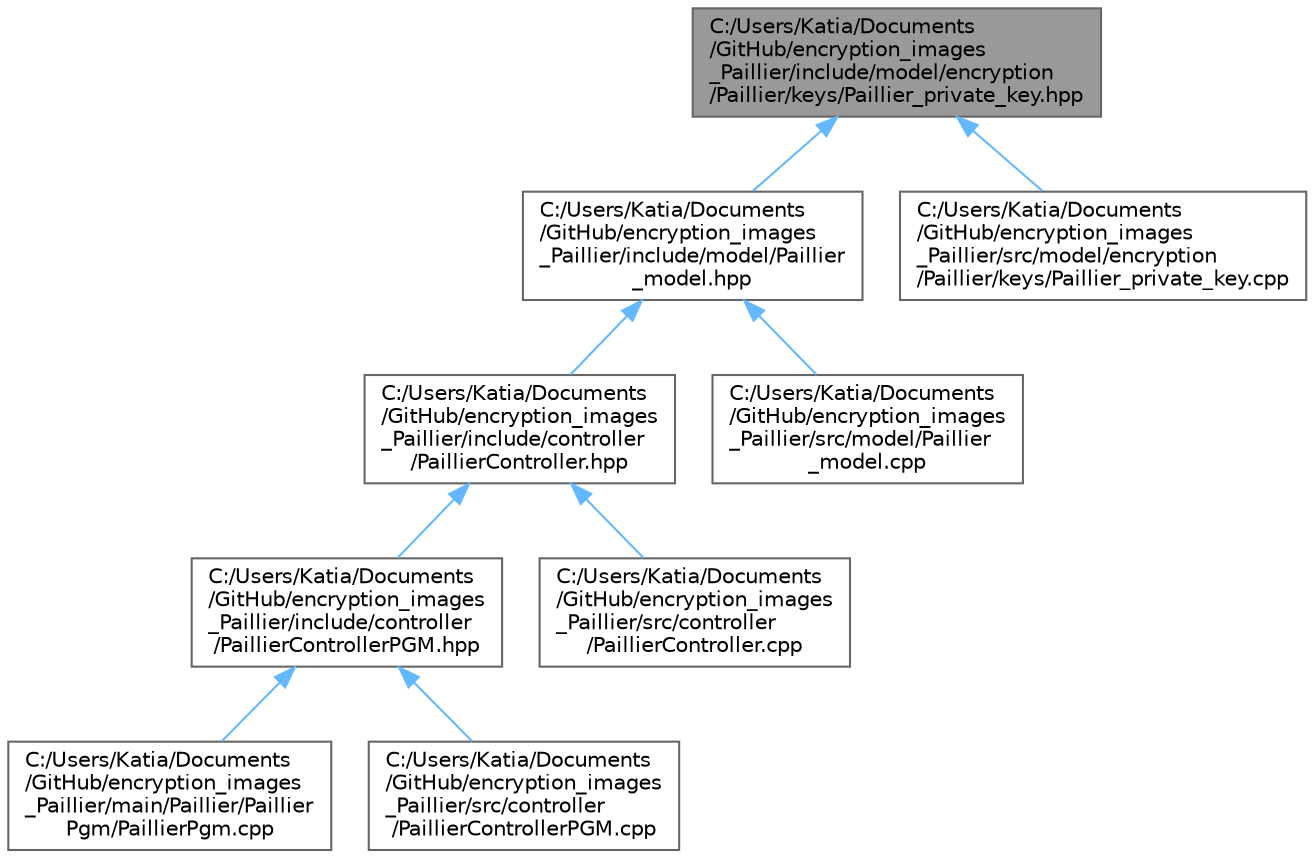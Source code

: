 digraph "C:/Users/Katia/Documents/GitHub/encryption_images_Paillier/include/model/encryption/Paillier/keys/Paillier_private_key.hpp"
{
 // LATEX_PDF_SIZE
  bgcolor="transparent";
  edge [fontname=Helvetica,fontsize=10,labelfontname=Helvetica,labelfontsize=10];
  node [fontname=Helvetica,fontsize=10,shape=box,height=0.2,width=0.4];
  Node1 [id="Node000001",label="C:/Users/Katia/Documents\l/GitHub/encryption_images\l_Paillier/include/model/encryption\l/Paillier/keys/Paillier_private_key.hpp",height=0.2,width=0.4,color="gray40", fillcolor="grey60", style="filled", fontcolor="black",tooltip="Header of the Private key class in the Paillier cryptosystem."];
  Node1 -> Node2 [id="edge1_Node000001_Node000002",dir="back",color="steelblue1",style="solid",tooltip=" "];
  Node2 [id="Node000002",label="C:/Users/Katia/Documents\l/GitHub/encryption_images\l_Paillier/include/model/Paillier\l_model.hpp",height=0.2,width=0.4,color="grey40", fillcolor="white", style="filled",URL="$paillier__model_8hpp.html",tooltip="Header of singleton of https://www.geeksforgeeks.org/implementation-of-singleton-class-in-cpp/ using ..."];
  Node2 -> Node3 [id="edge2_Node000002_Node000003",dir="back",color="steelblue1",style="solid",tooltip=" "];
  Node3 [id="Node000003",label="C:/Users/Katia/Documents\l/GitHub/encryption_images\l_Paillier/include/controller\l/PaillierController.hpp",height=0.2,width=0.4,color="grey40", fillcolor="white", style="filled",URL="$paillier_controller_8hpp.html",tooltip="Superclass, of Paillier main, that contain common methods between subclasses."];
  Node3 -> Node4 [id="edge3_Node000003_Node000004",dir="back",color="steelblue1",style="solid",tooltip=" "];
  Node4 [id="Node000004",label="C:/Users/Katia/Documents\l/GitHub/encryption_images\l_Paillier/include/controller\l/PaillierControllerPGM.hpp",height=0.2,width=0.4,color="grey40", fillcolor="white", style="filled",URL="$paillier_controller_p_g_m_8hpp.html",tooltip="Header file for the PaillierControllerPGM class, which is a controller for the Paillier cryptosystem ..."];
  Node4 -> Node5 [id="edge4_Node000004_Node000005",dir="back",color="steelblue1",style="solid",tooltip=" "];
  Node5 [id="Node000005",label="C:/Users/Katia/Documents\l/GitHub/encryption_images\l_Paillier/main/Paillier/Paillier\lPgm/PaillierPgm.cpp",height=0.2,width=0.4,color="grey40", fillcolor="white", style="filled",URL="$paillier_pgm_8cpp.html",tooltip=" "];
  Node4 -> Node6 [id="edge5_Node000004_Node000006",dir="back",color="steelblue1",style="solid",tooltip=" "];
  Node6 [id="Node000006",label="C:/Users/Katia/Documents\l/GitHub/encryption_images\l_Paillier/src/controller\l/PaillierControllerPGM.cpp",height=0.2,width=0.4,color="grey40", fillcolor="white", style="filled",URL="$paillier_controller_p_g_m_8cpp.html",tooltip=" "];
  Node3 -> Node7 [id="edge6_Node000003_Node000007",dir="back",color="steelblue1",style="solid",tooltip=" "];
  Node7 [id="Node000007",label="C:/Users/Katia/Documents\l/GitHub/encryption_images\l_Paillier/src/controller\l/PaillierController.cpp",height=0.2,width=0.4,color="grey40", fillcolor="white", style="filled",URL="$paillier_controller_8cpp.html",tooltip=" "];
  Node2 -> Node8 [id="edge7_Node000002_Node000008",dir="back",color="steelblue1",style="solid",tooltip=" "];
  Node8 [id="Node000008",label="C:/Users/Katia/Documents\l/GitHub/encryption_images\l_Paillier/src/model/Paillier\l_model.cpp",height=0.2,width=0.4,color="grey40", fillcolor="white", style="filled",URL="$paillier__model_8cpp.html",tooltip=" "];
  Node1 -> Node9 [id="edge8_Node000001_Node000009",dir="back",color="steelblue1",style="solid",tooltip=" "];
  Node9 [id="Node000009",label="C:/Users/Katia/Documents\l/GitHub/encryption_images\l_Paillier/src/model/encryption\l/Paillier/keys/Paillier_private_key.cpp",height=0.2,width=0.4,color="grey40", fillcolor="white", style="filled",URL="$paillier__private__key_8cpp.html",tooltip=" "];
}
